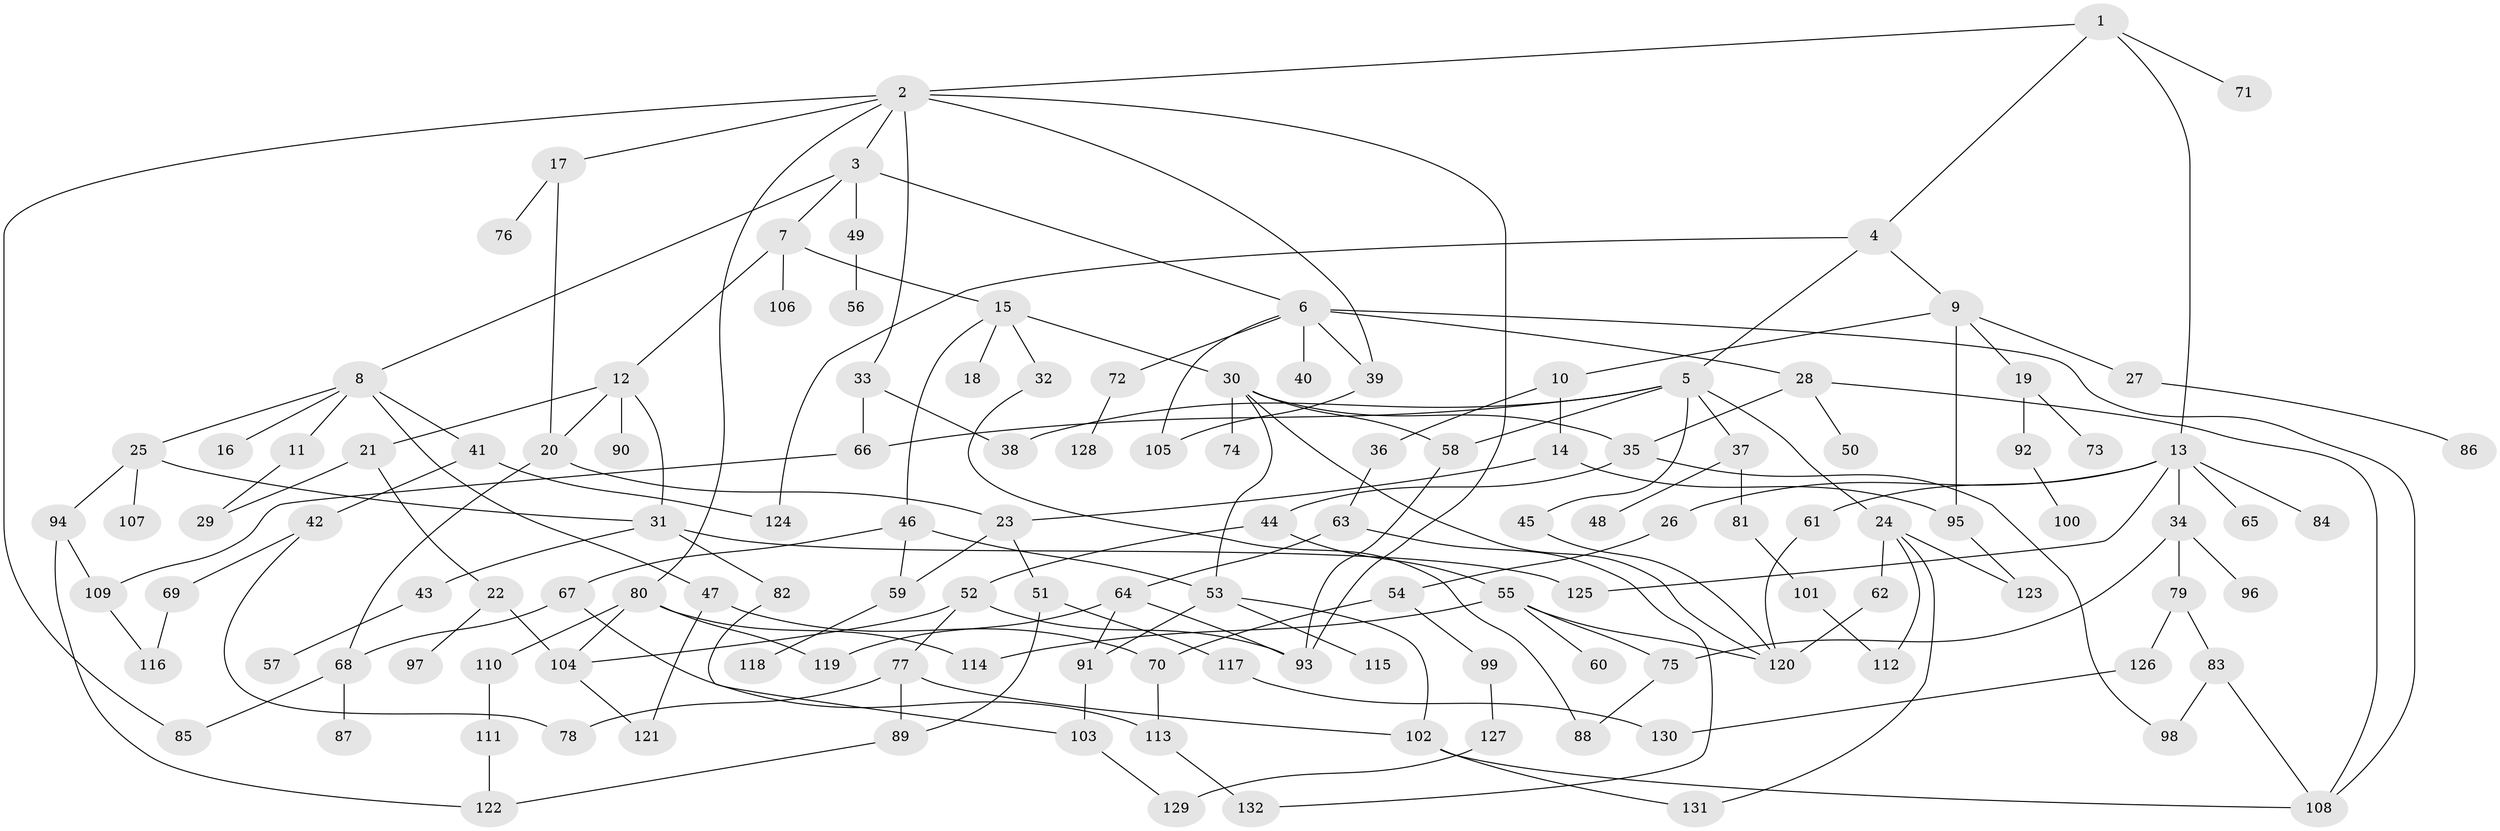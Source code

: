 // Generated by graph-tools (version 1.1) at 2025/49/03/09/25 03:49:25]
// undirected, 132 vertices, 183 edges
graph export_dot {
graph [start="1"]
  node [color=gray90,style=filled];
  1;
  2;
  3;
  4;
  5;
  6;
  7;
  8;
  9;
  10;
  11;
  12;
  13;
  14;
  15;
  16;
  17;
  18;
  19;
  20;
  21;
  22;
  23;
  24;
  25;
  26;
  27;
  28;
  29;
  30;
  31;
  32;
  33;
  34;
  35;
  36;
  37;
  38;
  39;
  40;
  41;
  42;
  43;
  44;
  45;
  46;
  47;
  48;
  49;
  50;
  51;
  52;
  53;
  54;
  55;
  56;
  57;
  58;
  59;
  60;
  61;
  62;
  63;
  64;
  65;
  66;
  67;
  68;
  69;
  70;
  71;
  72;
  73;
  74;
  75;
  76;
  77;
  78;
  79;
  80;
  81;
  82;
  83;
  84;
  85;
  86;
  87;
  88;
  89;
  90;
  91;
  92;
  93;
  94;
  95;
  96;
  97;
  98;
  99;
  100;
  101;
  102;
  103;
  104;
  105;
  106;
  107;
  108;
  109;
  110;
  111;
  112;
  113;
  114;
  115;
  116;
  117;
  118;
  119;
  120;
  121;
  122;
  123;
  124;
  125;
  126;
  127;
  128;
  129;
  130;
  131;
  132;
  1 -- 2;
  1 -- 4;
  1 -- 13;
  1 -- 71;
  2 -- 3;
  2 -- 17;
  2 -- 33;
  2 -- 80;
  2 -- 85;
  2 -- 93;
  2 -- 39;
  3 -- 6;
  3 -- 7;
  3 -- 8;
  3 -- 49;
  4 -- 5;
  4 -- 9;
  4 -- 124;
  5 -- 24;
  5 -- 37;
  5 -- 38;
  5 -- 45;
  5 -- 66;
  5 -- 58;
  6 -- 28;
  6 -- 39;
  6 -- 40;
  6 -- 72;
  6 -- 105;
  6 -- 108;
  7 -- 12;
  7 -- 15;
  7 -- 106;
  8 -- 11;
  8 -- 16;
  8 -- 25;
  8 -- 41;
  8 -- 47;
  9 -- 10;
  9 -- 19;
  9 -- 27;
  9 -- 95;
  10 -- 14;
  10 -- 36;
  11 -- 29;
  12 -- 21;
  12 -- 90;
  12 -- 20;
  12 -- 31;
  13 -- 26;
  13 -- 34;
  13 -- 61;
  13 -- 65;
  13 -- 84;
  13 -- 125;
  14 -- 23;
  14 -- 95;
  15 -- 18;
  15 -- 30;
  15 -- 32;
  15 -- 46;
  17 -- 20;
  17 -- 76;
  19 -- 73;
  19 -- 92;
  20 -- 68;
  20 -- 23;
  21 -- 22;
  21 -- 29;
  22 -- 97;
  22 -- 104;
  23 -- 51;
  23 -- 59;
  24 -- 62;
  24 -- 112;
  24 -- 123;
  24 -- 131;
  25 -- 31;
  25 -- 94;
  25 -- 107;
  26 -- 54;
  27 -- 86;
  28 -- 50;
  28 -- 108;
  28 -- 35;
  30 -- 35;
  30 -- 53;
  30 -- 58;
  30 -- 74;
  30 -- 120;
  31 -- 43;
  31 -- 82;
  31 -- 125;
  32 -- 88;
  33 -- 66;
  33 -- 38;
  34 -- 75;
  34 -- 79;
  34 -- 96;
  35 -- 44;
  35 -- 98;
  36 -- 63;
  37 -- 48;
  37 -- 81;
  39 -- 105;
  41 -- 42;
  41 -- 124;
  42 -- 69;
  42 -- 78;
  43 -- 57;
  44 -- 52;
  44 -- 55;
  45 -- 120;
  46 -- 67;
  46 -- 53;
  46 -- 59;
  47 -- 70;
  47 -- 121;
  49 -- 56;
  51 -- 89;
  51 -- 117;
  52 -- 77;
  52 -- 104;
  52 -- 93;
  53 -- 102;
  53 -- 115;
  53 -- 91;
  54 -- 99;
  54 -- 70;
  55 -- 60;
  55 -- 114;
  55 -- 120;
  55 -- 75;
  58 -- 93;
  59 -- 118;
  61 -- 120;
  62 -- 120;
  63 -- 64;
  63 -- 132;
  64 -- 91;
  64 -- 93;
  64 -- 119;
  66 -- 109;
  67 -- 68;
  67 -- 113;
  68 -- 87;
  68 -- 85;
  69 -- 116;
  70 -- 113;
  72 -- 128;
  75 -- 88;
  77 -- 102;
  77 -- 78;
  77 -- 89;
  79 -- 83;
  79 -- 126;
  80 -- 104;
  80 -- 110;
  80 -- 119;
  80 -- 114;
  81 -- 101;
  82 -- 103;
  83 -- 98;
  83 -- 108;
  89 -- 122;
  91 -- 103;
  92 -- 100;
  94 -- 109;
  94 -- 122;
  95 -- 123;
  99 -- 127;
  101 -- 112;
  102 -- 131;
  102 -- 108;
  103 -- 129;
  104 -- 121;
  109 -- 116;
  110 -- 111;
  111 -- 122;
  113 -- 132;
  117 -- 130;
  126 -- 130;
  127 -- 129;
}
